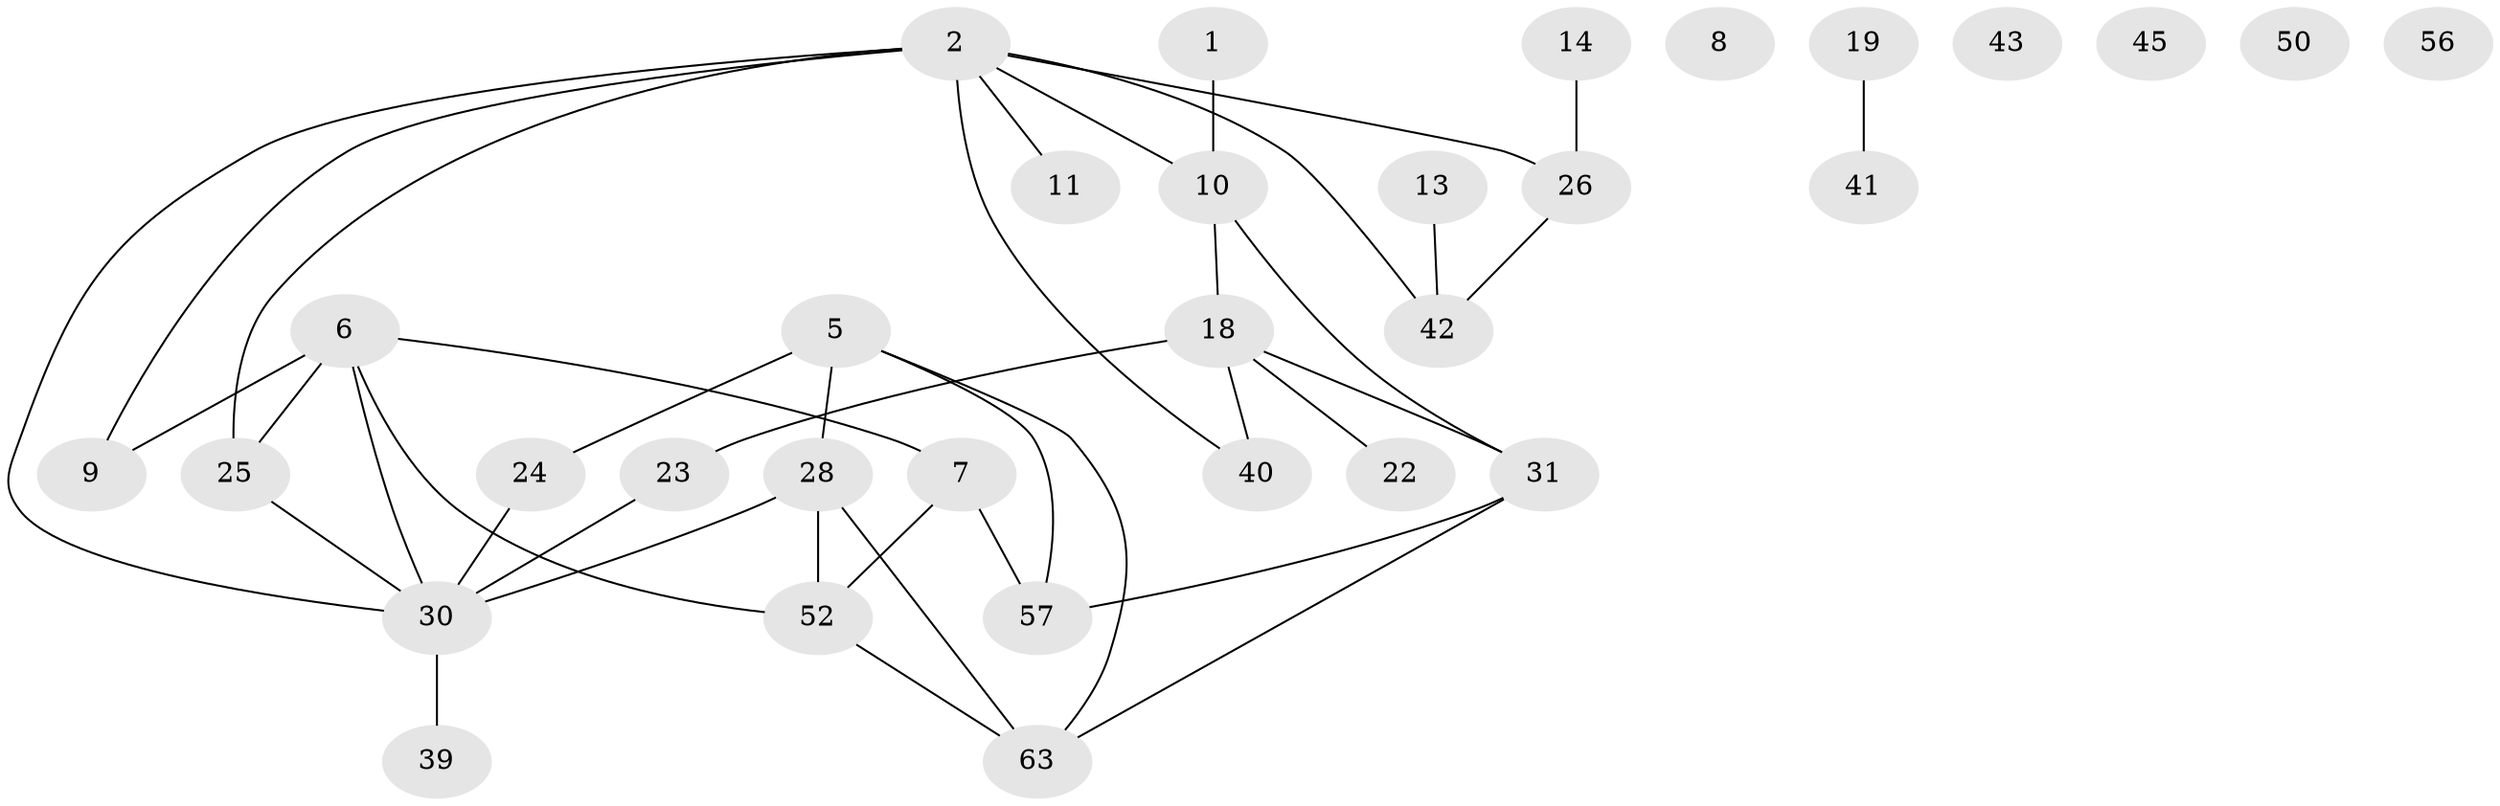 // original degree distribution, {1: 0.1875, 3: 0.234375, 4: 0.09375, 5: 0.078125, 2: 0.34375, 0: 0.0625}
// Generated by graph-tools (version 1.1) at 2025/12/03/09/25 04:12:58]
// undirected, 32 vertices, 40 edges
graph export_dot {
graph [start="1"]
  node [color=gray90,style=filled];
  1 [super="+44"];
  2 [super="+20+3"];
  5 [super="+27"];
  6 [super="+51+29"];
  7 [super="+64+12+17"];
  8 [super="+49+21"];
  9 [super="+32"];
  10 [super="+37+35"];
  11 [super="+34"];
  13;
  14;
  18 [super="+48+58"];
  19 [super="+54"];
  22;
  23;
  24;
  25;
  26 [super="+33"];
  28 [super="+62+46"];
  30 [super="+53+36"];
  31;
  39;
  40;
  41;
  42;
  43;
  45;
  50;
  52;
  56;
  57;
  63;
  1 -- 10;
  2 -- 10;
  2 -- 26;
  2 -- 30;
  2 -- 40;
  2 -- 9 [weight=2];
  2 -- 42;
  2 -- 11;
  2 -- 25;
  5 -- 24;
  5 -- 57;
  5 -- 28;
  5 -- 63;
  6 -- 9;
  6 -- 25;
  6 -- 30;
  6 -- 52;
  6 -- 7;
  7 -- 52;
  7 -- 57;
  10 -- 31;
  10 -- 18;
  13 -- 42;
  14 -- 26;
  18 -- 31;
  18 -- 40;
  18 -- 22;
  18 -- 23;
  19 -- 41 [weight=2];
  23 -- 30;
  24 -- 30;
  25 -- 30;
  26 -- 42;
  28 -- 52;
  28 -- 30;
  28 -- 63;
  30 -- 39;
  31 -- 57;
  31 -- 63;
  52 -- 63;
}

